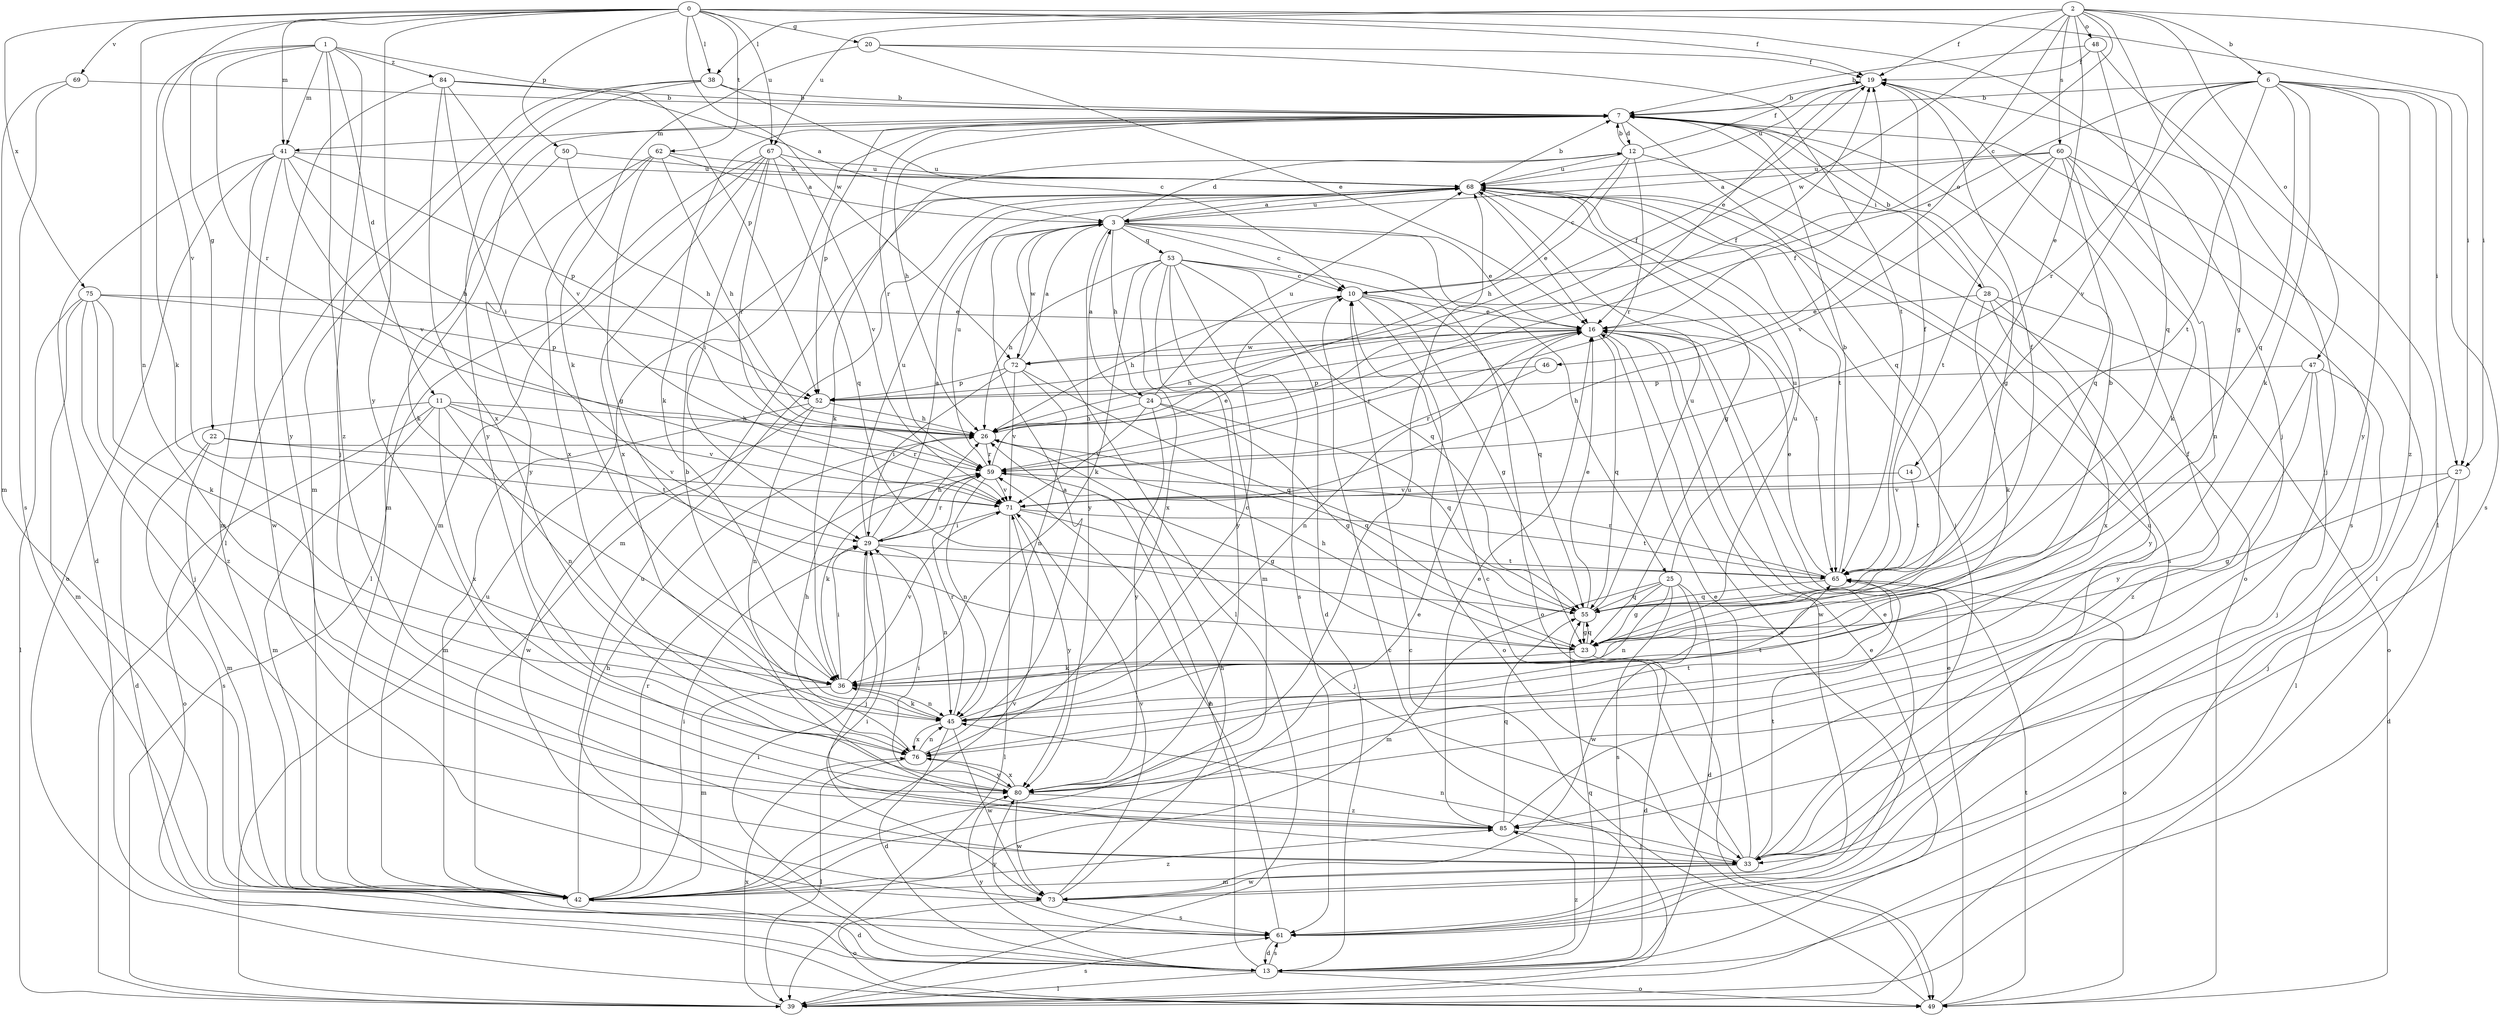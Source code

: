 strict digraph  {
0;
1;
2;
3;
6;
7;
10;
11;
12;
13;
14;
16;
19;
20;
22;
23;
24;
25;
26;
27;
28;
29;
33;
36;
38;
39;
41;
42;
45;
46;
47;
48;
49;
50;
52;
53;
55;
59;
60;
61;
62;
65;
67;
68;
69;
71;
72;
73;
75;
76;
80;
84;
85;
0 -> 19  [label=f];
0 -> 20  [label=g];
0 -> 27  [label=i];
0 -> 33  [label=j];
0 -> 38  [label=l];
0 -> 41  [label=m];
0 -> 45  [label=n];
0 -> 50  [label=p];
0 -> 62  [label=t];
0 -> 67  [label=u];
0 -> 69  [label=v];
0 -> 71  [label=v];
0 -> 72  [label=w];
0 -> 75  [label=x];
0 -> 80  [label=y];
1 -> 11  [label=d];
1 -> 22  [label=g];
1 -> 33  [label=j];
1 -> 36  [label=k];
1 -> 41  [label=m];
1 -> 52  [label=p];
1 -> 59  [label=r];
1 -> 84  [label=z];
1 -> 85  [label=z];
2 -> 6  [label=b];
2 -> 10  [label=c];
2 -> 14  [label=e];
2 -> 19  [label=f];
2 -> 23  [label=g];
2 -> 27  [label=i];
2 -> 38  [label=l];
2 -> 46  [label=o];
2 -> 47  [label=o];
2 -> 48  [label=o];
2 -> 60  [label=s];
2 -> 67  [label=u];
2 -> 72  [label=w];
3 -> 10  [label=c];
3 -> 12  [label=d];
3 -> 16  [label=e];
3 -> 24  [label=h];
3 -> 25  [label=h];
3 -> 39  [label=l];
3 -> 49  [label=o];
3 -> 53  [label=q];
3 -> 68  [label=u];
3 -> 72  [label=w];
3 -> 80  [label=y];
6 -> 7  [label=b];
6 -> 16  [label=e];
6 -> 27  [label=i];
6 -> 36  [label=k];
6 -> 55  [label=q];
6 -> 59  [label=r];
6 -> 61  [label=s];
6 -> 65  [label=t];
6 -> 71  [label=v];
6 -> 80  [label=y];
6 -> 85  [label=z];
7 -> 12  [label=d];
7 -> 23  [label=g];
7 -> 26  [label=h];
7 -> 28  [label=i];
7 -> 36  [label=k];
7 -> 41  [label=m];
7 -> 42  [label=m];
7 -> 52  [label=p];
7 -> 55  [label=q];
7 -> 59  [label=r];
7 -> 61  [label=s];
10 -> 16  [label=e];
10 -> 23  [label=g];
10 -> 26  [label=h];
10 -> 49  [label=o];
10 -> 55  [label=q];
11 -> 13  [label=d];
11 -> 26  [label=h];
11 -> 42  [label=m];
11 -> 45  [label=n];
11 -> 49  [label=o];
11 -> 65  [label=t];
11 -> 71  [label=v];
11 -> 76  [label=x];
12 -> 7  [label=b];
12 -> 10  [label=c];
12 -> 19  [label=f];
12 -> 26  [label=h];
12 -> 36  [label=k];
12 -> 49  [label=o];
12 -> 59  [label=r];
12 -> 68  [label=u];
13 -> 16  [label=e];
13 -> 26  [label=h];
13 -> 29  [label=i];
13 -> 39  [label=l];
13 -> 49  [label=o];
13 -> 55  [label=q];
13 -> 61  [label=s];
13 -> 68  [label=u];
13 -> 80  [label=y];
13 -> 85  [label=z];
14 -> 65  [label=t];
14 -> 71  [label=v];
16 -> 26  [label=h];
16 -> 45  [label=n];
16 -> 55  [label=q];
16 -> 59  [label=r];
16 -> 61  [label=s];
16 -> 72  [label=w];
16 -> 73  [label=w];
19 -> 7  [label=b];
19 -> 16  [label=e];
19 -> 33  [label=j];
19 -> 68  [label=u];
20 -> 16  [label=e];
20 -> 19  [label=f];
20 -> 36  [label=k];
20 -> 65  [label=t];
22 -> 42  [label=m];
22 -> 59  [label=r];
22 -> 61  [label=s];
22 -> 71  [label=v];
23 -> 7  [label=b];
23 -> 13  [label=d];
23 -> 26  [label=h];
23 -> 36  [label=k];
23 -> 55  [label=q];
23 -> 68  [label=u];
24 -> 3  [label=a];
24 -> 19  [label=f];
24 -> 23  [label=g];
24 -> 26  [label=h];
24 -> 55  [label=q];
24 -> 68  [label=u];
24 -> 71  [label=v];
24 -> 80  [label=y];
25 -> 13  [label=d];
25 -> 23  [label=g];
25 -> 42  [label=m];
25 -> 45  [label=n];
25 -> 55  [label=q];
25 -> 61  [label=s];
25 -> 68  [label=u];
25 -> 73  [label=w];
26 -> 19  [label=f];
26 -> 55  [label=q];
26 -> 59  [label=r];
27 -> 13  [label=d];
27 -> 23  [label=g];
27 -> 33  [label=j];
27 -> 71  [label=v];
28 -> 7  [label=b];
28 -> 16  [label=e];
28 -> 36  [label=k];
28 -> 49  [label=o];
28 -> 76  [label=x];
28 -> 80  [label=y];
29 -> 3  [label=a];
29 -> 26  [label=h];
29 -> 33  [label=j];
29 -> 45  [label=n];
29 -> 59  [label=r];
29 -> 65  [label=t];
29 -> 68  [label=u];
33 -> 10  [label=c];
33 -> 16  [label=e];
33 -> 42  [label=m];
33 -> 45  [label=n];
33 -> 65  [label=t];
33 -> 68  [label=u];
33 -> 73  [label=w];
36 -> 29  [label=i];
36 -> 42  [label=m];
36 -> 45  [label=n];
36 -> 71  [label=v];
38 -> 7  [label=b];
38 -> 10  [label=c];
38 -> 39  [label=l];
38 -> 42  [label=m];
38 -> 80  [label=y];
39 -> 10  [label=c];
39 -> 61  [label=s];
39 -> 68  [label=u];
39 -> 76  [label=x];
41 -> 13  [label=d];
41 -> 26  [label=h];
41 -> 42  [label=m];
41 -> 49  [label=o];
41 -> 52  [label=p];
41 -> 68  [label=u];
41 -> 71  [label=v];
41 -> 73  [label=w];
42 -> 13  [label=d];
42 -> 16  [label=e];
42 -> 26  [label=h];
42 -> 29  [label=i];
42 -> 59  [label=r];
42 -> 71  [label=v];
42 -> 85  [label=z];
45 -> 10  [label=c];
45 -> 13  [label=d];
45 -> 36  [label=k];
45 -> 59  [label=r];
45 -> 65  [label=t];
45 -> 73  [label=w];
45 -> 76  [label=x];
46 -> 52  [label=p];
46 -> 59  [label=r];
47 -> 33  [label=j];
47 -> 39  [label=l];
47 -> 52  [label=p];
47 -> 80  [label=y];
47 -> 85  [label=z];
48 -> 7  [label=b];
48 -> 19  [label=f];
48 -> 39  [label=l];
48 -> 55  [label=q];
49 -> 10  [label=c];
49 -> 16  [label=e];
49 -> 65  [label=t];
50 -> 26  [label=h];
50 -> 36  [label=k];
50 -> 68  [label=u];
52 -> 19  [label=f];
52 -> 26  [label=h];
52 -> 42  [label=m];
52 -> 45  [label=n];
52 -> 73  [label=w];
53 -> 10  [label=c];
53 -> 13  [label=d];
53 -> 26  [label=h];
53 -> 36  [label=k];
53 -> 42  [label=m];
53 -> 55  [label=q];
53 -> 61  [label=s];
53 -> 65  [label=t];
53 -> 76  [label=x];
53 -> 80  [label=y];
55 -> 16  [label=e];
55 -> 19  [label=f];
55 -> 23  [label=g];
55 -> 68  [label=u];
59 -> 16  [label=e];
59 -> 23  [label=g];
59 -> 36  [label=k];
59 -> 45  [label=n];
59 -> 68  [label=u];
59 -> 71  [label=v];
60 -> 3  [label=a];
60 -> 36  [label=k];
60 -> 39  [label=l];
60 -> 45  [label=n];
60 -> 55  [label=q];
60 -> 65  [label=t];
60 -> 68  [label=u];
60 -> 71  [label=v];
61 -> 13  [label=d];
61 -> 59  [label=r];
61 -> 80  [label=y];
62 -> 3  [label=a];
62 -> 23  [label=g];
62 -> 26  [label=h];
62 -> 68  [label=u];
62 -> 76  [label=x];
62 -> 80  [label=y];
65 -> 7  [label=b];
65 -> 16  [label=e];
65 -> 19  [label=f];
65 -> 49  [label=o];
65 -> 55  [label=q];
65 -> 59  [label=r];
67 -> 29  [label=i];
67 -> 39  [label=l];
67 -> 42  [label=m];
67 -> 55  [label=q];
67 -> 59  [label=r];
67 -> 68  [label=u];
67 -> 71  [label=v];
67 -> 76  [label=x];
68 -> 3  [label=a];
68 -> 7  [label=b];
68 -> 16  [label=e];
68 -> 23  [label=g];
68 -> 33  [label=j];
68 -> 42  [label=m];
68 -> 61  [label=s];
68 -> 65  [label=t];
69 -> 7  [label=b];
69 -> 42  [label=m];
69 -> 61  [label=s];
71 -> 29  [label=i];
71 -> 33  [label=j];
71 -> 39  [label=l];
71 -> 65  [label=t];
71 -> 80  [label=y];
72 -> 3  [label=a];
72 -> 29  [label=i];
72 -> 45  [label=n];
72 -> 52  [label=p];
72 -> 55  [label=q];
72 -> 71  [label=v];
73 -> 16  [label=e];
73 -> 26  [label=h];
73 -> 29  [label=i];
73 -> 49  [label=o];
73 -> 61  [label=s];
73 -> 71  [label=v];
75 -> 16  [label=e];
75 -> 33  [label=j];
75 -> 36  [label=k];
75 -> 39  [label=l];
75 -> 42  [label=m];
75 -> 52  [label=p];
75 -> 85  [label=z];
76 -> 3  [label=a];
76 -> 26  [label=h];
76 -> 39  [label=l];
76 -> 45  [label=n];
76 -> 65  [label=t];
76 -> 80  [label=y];
80 -> 29  [label=i];
80 -> 68  [label=u];
80 -> 73  [label=w];
80 -> 76  [label=x];
80 -> 85  [label=z];
84 -> 3  [label=a];
84 -> 7  [label=b];
84 -> 29  [label=i];
84 -> 71  [label=v];
84 -> 76  [label=x];
84 -> 80  [label=y];
85 -> 7  [label=b];
85 -> 16  [label=e];
85 -> 19  [label=f];
85 -> 33  [label=j];
85 -> 55  [label=q];
}
